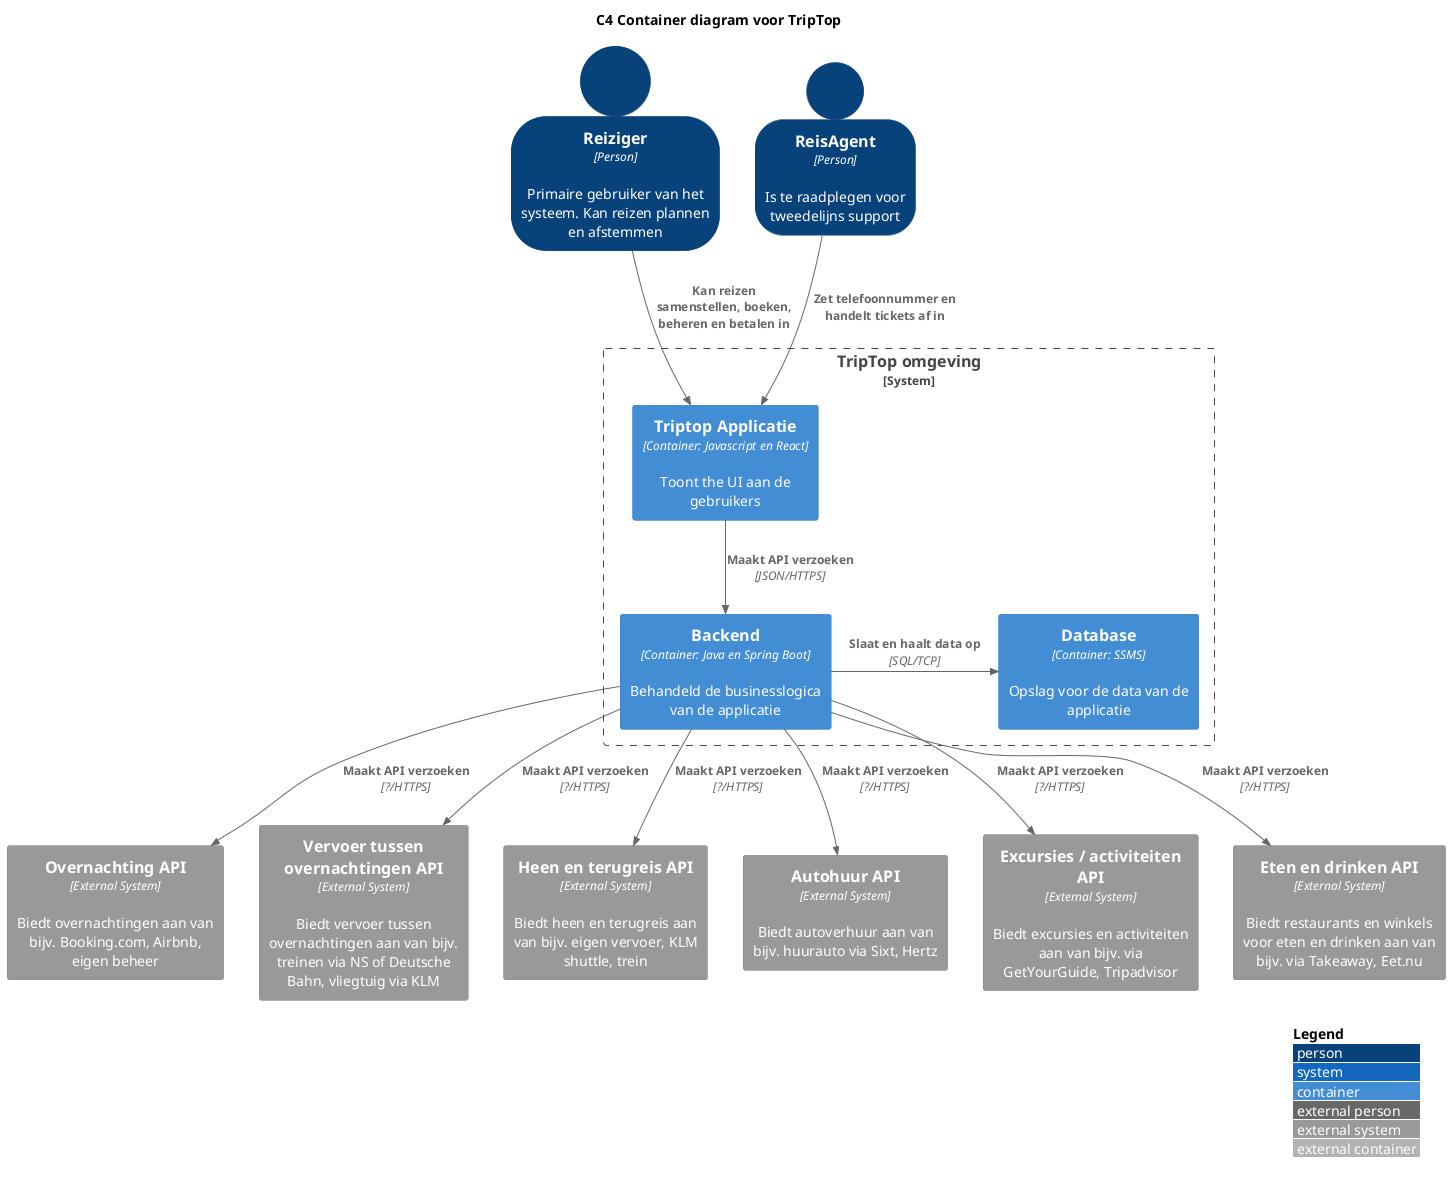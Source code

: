 @startuml
title C4 Container diagram voor TripTop
!include <C4/C4_Container.puml>

top to bottom direction

LAYOUT_WITH_LEGEND()
SHOW_PERSON_OUTLINE()

Person(reiziger, "Reiziger", "Primaire gebruiker van het systeem. Kan reizen plannen en afstemmen", $type="Person")
Person(reisagent, "ReisAgent", "Is te raadplegen voor tweedelijns support", $type="Person")

System_Boundary(system, "TripTop omgeving") {
    Container(triptop, "Backend", "Container: Java en Spring Boot", "Behandeld de businesslogica van de applicatie")
    Container(triptopUI, "Triptop Applicatie", "Container: Javascript en React", "Toont the UI aan de gebruikers")
    Container(db, "Database", "Container: SSMS", "Opslag voor de data van de applicatie")
}

Rel(reiziger, triptopUI, "Kan reizen samenstellen, boeken, beheren en betalen in")
Rel(reisagent, triptopUI, "Zet telefoonnummer en handelt tickets af in")
Rel(triptopUI, triptop, "Maakt API verzoeken", "JSON/HTTPS")
Rel_R(triptop, db, "Slaat en haalt data op", "SQL/TCP")

System_Ext(overnachting, "Overnachting API", "Biedt overnachtingen aan van bijv. Booking.com, Airbnb, eigen beheer", $type="External System")
System_Ext(vervoer, "Vervoer tussen overnachtingen API", "Biedt vervoer tussen overnachtingen aan van bijv. treinen via NS of Deutsche Bahn, vliegtuig via KLM", $type="External System")
System_Ext(reis, "Heen en terugreis API", "Biedt heen en terugreis aan van bijv. eigen vervoer, KLM shuttle, trein", $type="External System")
System_Ext(autohuur, "Autohuur API", "Biedt autoverhuur aan van bijv. huurauto via Sixt, Hertz", $type="External System")
System_Ext(activiteiten, "Excursies / activiteiten API", "Biedt excursies en activiteiten aan van bijv. via GetYourGuide, Tripadvisor", $type="External System")
System_Ext(eten, "Eten en drinken API", "Biedt restaurants en winkels voor eten en drinken aan van bijv. via Takeaway, Eet.nu", $type="External System")

Rel(triptop, overnachting, "Maakt API verzoeken", "?/HTTPS")
Rel(triptop, vervoer, "Maakt API verzoeken", "?/HTTPS")
Rel(triptop, reis, "Maakt API verzoeken", "?/HTTPS")
Rel(triptop, autohuur, "Maakt API verzoeken", "?/HTTPS")
Rel(triptop, activiteiten, "Maakt API verzoeken", "?/HTTPS")
Rel(triptop, eten, "Maakt API verzoeken", "?/HTTPS")

@enduml